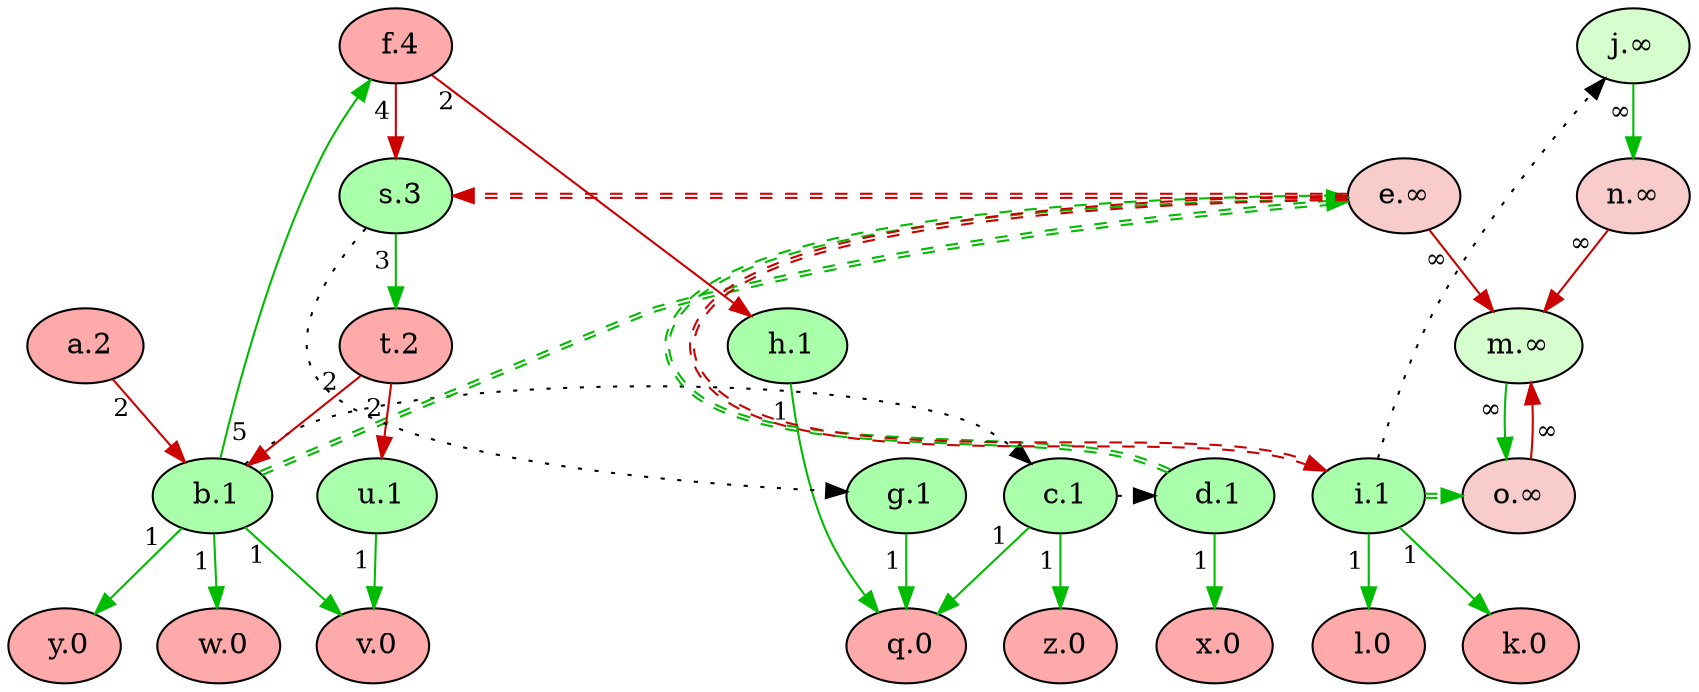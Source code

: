digraph {
    // Node defaults can be set here if needed
    "v" [style="filled" fillcolor="#FFAAAA" label=" v.0" fontsize=14]
    "z" [style="filled" fillcolor="#FFAAAA" label=" z.0" fontsize=14]
    "y" [style="filled" fillcolor="#FFAAAA" label=" y.0" fontsize=14]
    "x" [style="filled" fillcolor="#FFAAAA" label=" x.0" fontsize=14]
    "w" [style="filled" fillcolor="#FFAAAA" label=" w.0" fontsize=14]
    "q" [style="filled" fillcolor="#FFAAAA" label=" q.0" fontsize=14]
    "l" [style="filled" fillcolor="#FFAAAA" label=" l.0" fontsize=14]
    "k" [style="filled" fillcolor="#FFAAAA" label=" k.0" fontsize=14]
    "u" [style="filled" fillcolor="#AAFFAA" label=" u.1" fontsize=14]
    "b" [style="filled" fillcolor="#AAFFAA" label=" b.1" fontsize=14]
    "c" [style="filled" fillcolor="#AAFFAA" label=" c.1" fontsize=14]
    "d" [style="filled" fillcolor="#AAFFAA" label=" d.1" fontsize=14]
    "i" [style="filled" fillcolor="#AAFFAA" label=" i.1" fontsize=14]
    "g" [style="filled" fillcolor="#AAFFAA" label=" g.1" fontsize=14]
    "h" [style="filled" fillcolor="#AAFFAA" label=" h.1" fontsize=14]
    "a" [style="filled" fillcolor="#FFAAAA" label=" a.2" fontsize=14]
    "t" [style="filled" fillcolor="#FFAAAA" label=" t.2" fontsize=14]
    "s" [style="filled" fillcolor="#AAFFAA" label=" s.3" fontsize=14]
    "f" [style="filled" fillcolor="#FFAAAA" label=" f.4" fontsize=14]
    "j" [style="filled" fillcolor="#d5fdce" label="j.∞" fontsize=14]
    "e" [style="filled" fillcolor="#f7cccb" label="e.∞" fontsize=14]
    "o" [style="filled" fillcolor="#f7cccb" label="o.∞" fontsize=14]
    "n" [style="filled" fillcolor="#f7cccb" label="n.∞" fontsize=14]
    "m" [style="filled" fillcolor="#d5fdce" label="m.∞" fontsize=14]
    edge[labeldistance=1.5 fontsize=12]
    "a" -> "b" [color="#CC0000" style="solid" dir="forward" taillabel="2" ]
    "t" -> "b" [color="#CC0000" style="solid" dir="forward" taillabel="2" ]
    "b" -> "c" [color="black" style="dotted" dir="forward" taillabel="" constraint=false]
    "c" -> "d" [color="black" style="dotted" dir="forward" taillabel="" constraint=false]
    "b" -> "e" [color="#00BB00:#00BB00" style="dashed" dir="forward" taillabel="" constraint=false]
    "d" -> "e" [color="#00BB00:#00BB00" style="dashed" dir="forward" taillabel="" constraint=false]
    "b" -> "f" [color="#00BB00" style="solid" dir="forward" taillabel="5" ]
    "s" -> "g" [color="black" style="dotted" dir="forward" taillabel="" constraint=false]
    "f" -> "h" [color="#CC0000" style="solid" dir="forward" taillabel="2" ]
    "e" -> "i" [color="#CC0000:#CC0000" style="dashed" dir="forward" taillabel="" constraint=false]
    "i" -> "j" [color="black" style="dotted" dir="forward" taillabel="" constraint=false]
    "i" -> "k" [color="#00BB00" style="solid" dir="forward" taillabel="1" ]
    "i" -> "l" [color="#00BB00" style="solid" dir="forward" taillabel="1" ]
    "e" -> "m" [color="#CC0000" style="solid" dir="forward" taillabel="∞" ]
    "o" -> "m" [color="#CC0000" style="solid" dir="forward" taillabel="∞" ]
    "n" -> "m" [color="#CC0000" style="solid" dir="forward" taillabel="∞" ]
    "j" -> "n" [color="#00BB00" style="solid" dir="forward" taillabel="∞" ]
    "i" -> "o" [color="#00BB00:#00BB00" style="dashed" dir="forward" taillabel="" constraint=false]
    "m" -> "o" [color="#00BB00" style="solid" dir="forward" taillabel="∞" ]
    "g" -> "q" [color="#00BB00" style="solid" dir="forward" taillabel="1" ]
    "h" -> "q" [color="#00BB00" style="solid" dir="forward" taillabel="1" ]
    "c" -> "q" [color="#00BB00" style="solid" dir="forward" taillabel="1" ]
    "e" -> "s" [color="#CC0000:#CC0000" style="dashed" dir="forward" taillabel="" constraint=false]
    "f" -> "s" [color="#CC0000" style="solid" dir="forward" taillabel="4" ]
    "s" -> "t" [color="#00BB00" style="solid" dir="forward" taillabel="3" ]
    "t" -> "u" [color="#CC0000" style="solid" dir="forward" taillabel="2" ]
    "b" -> "v" [color="#00BB00" style="solid" dir="forward" taillabel="1" ]
    "u" -> "v" [color="#00BB00" style="solid" dir="forward" taillabel="1" ]
    "b" -> "w" [color="#00BB00" style="solid" dir="forward" taillabel="1" ]
    "d" -> "x" [color="#00BB00" style="solid" dir="forward" taillabel="1" ]
    "b" -> "y" [color="#00BB00" style="solid" dir="forward" taillabel="1" ]
    "c" -> "z" [color="#00BB00" style="solid" dir="forward" taillabel="1" ]
    {rank = max v z y x w q l k}
    {rank = min f}
}